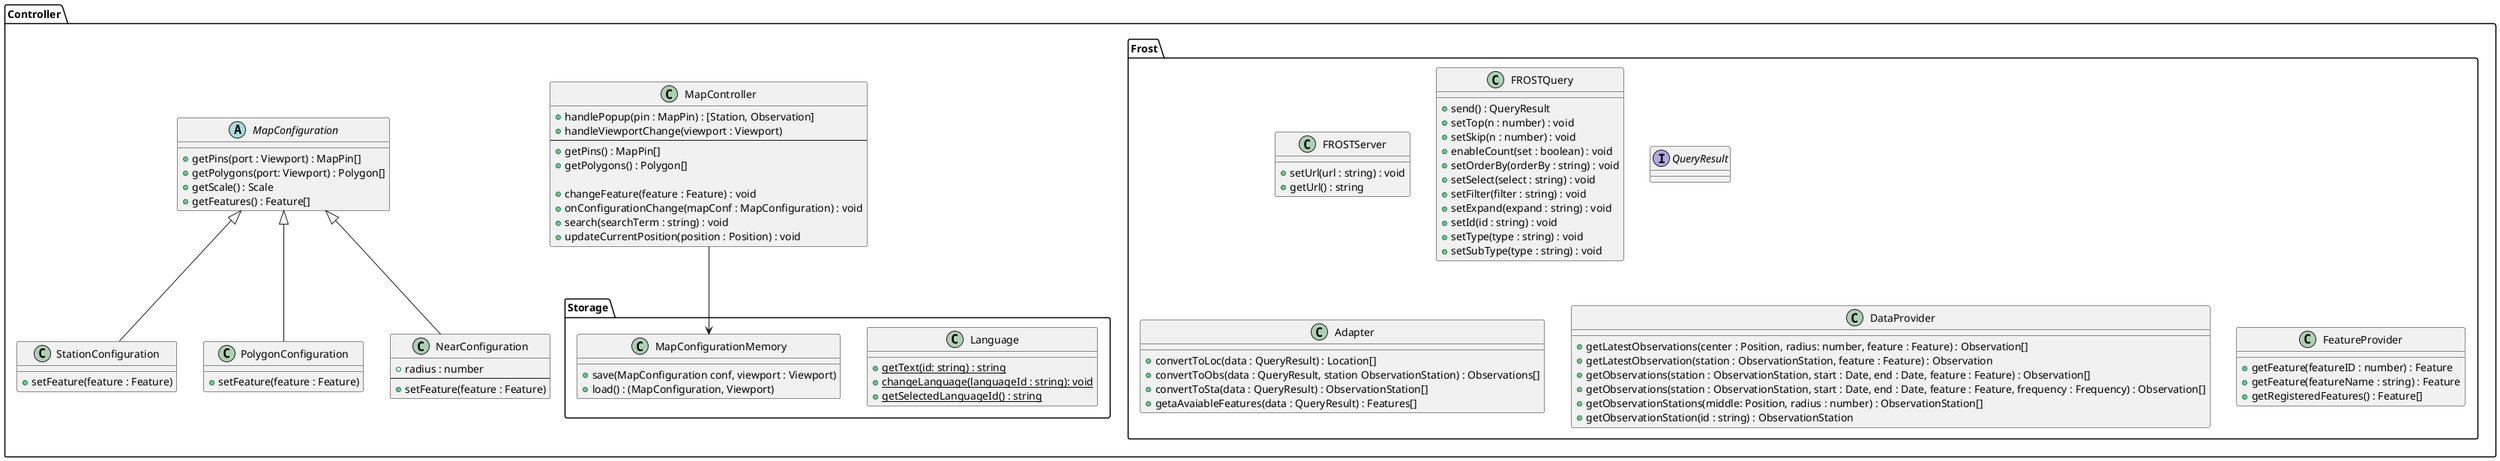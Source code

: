 @startuml Controller

namespace Controller {
    namespace Frost {
        class FROSTServer {
            + setUrl(url : string) : void
            + getUrl() : string
        }

        class FROSTQuery {
            + send() : QueryResult
            + setTop(n : number) : void
            + setSkip(n : number) : void
            + enableCount(set : boolean) : void
            + setOrderBy(orderBy : string) : void
            + setSelect(select : string) : void
            + setFilter(filter : string) : void
            + setExpand(expand : string) : void
            + setId(id : string) : void
            + setType(type : string) : void
            + setSubType(type : string) : void
        }

        interface QueryResult
 
        class Adapter {
            + convertToLoc(data : QueryResult) : Location[]
            + convertToObs(data : QueryResult, station ObservationStation) : Observations[]
            + convertToSta(data : QueryResult) : ObservationStation[]
            + getaAvaiableFeatures(data : QueryResult) : Features[]
        }

        class DataProvider {
            + getLatestObservations(center : Position, radius: number, feature : Feature) : Observation[]
            + getLatestObservation(station : ObservationStation, feature : Feature) : Observation
            + getObservations(station : ObservationStation, start : Date, end : Date, feature : Feature) : Observation[]
            + getObservations(station : ObservationStation, start : Date, end : Date, feature : Feature, frequency : Frequency) : Observation[]
            + getObservationStations(middle: Position, radius : number) : ObservationStation[]
            + getObservationStation(id : string) : ObservationStation
        }
        class FeatureProvider {
            + getFeature(featureID : number) : Feature
            + getFeature(featureName : string) : Feature
            + getRegisteredFeatures() : Feature[]
        }
    }
    namespace Storage {
        class Language {
            {static} + getText(id: string) : string
            {static} + changeLanguage(languageId : string): void
            {static} + getSelectedLanguageId() : string
        }

        class MapConfigurationMemory {
            + save(MapConfiguration conf, viewport : Viewport)
            + load() : (MapConfiguration, Viewport)
        }
    }

    MapController --> Controller.Storage.MapConfigurationMemory

    class MapController {
        + handlePopup(pin : MapPin) : [Station, Observation]
        + handleViewportChange(viewport : Viewport)
        --
        + getPins() : MapPin[]
        + getPolygons() : Polygon[]

        + changeFeature(feature : Feature) : void
        + onConfigurationChange(mapConf : MapConfiguration) : void
        + search(searchTerm : string) : void
        + updateCurrentPosition(position : Position) : void
    }

    abstract MapConfiguration {
        + getPins(port : Viewport) : MapPin[]
        + getPolygons(port: Viewport) : Polygon[]
        + getScale() : Scale
        + getFeatures() : Feature[]
    }

    class StationConfiguration extends MapConfiguration {
        + setFeature(feature : Feature)
    }

    class PolygonConfiguration extends MapConfiguration {
        + setFeature(feature : Feature)
    }

    class NearConfiguration extends MapConfiguration {
        + radius : number
        --
        + setFeature(feature : Feature)
    }

}

@enduml